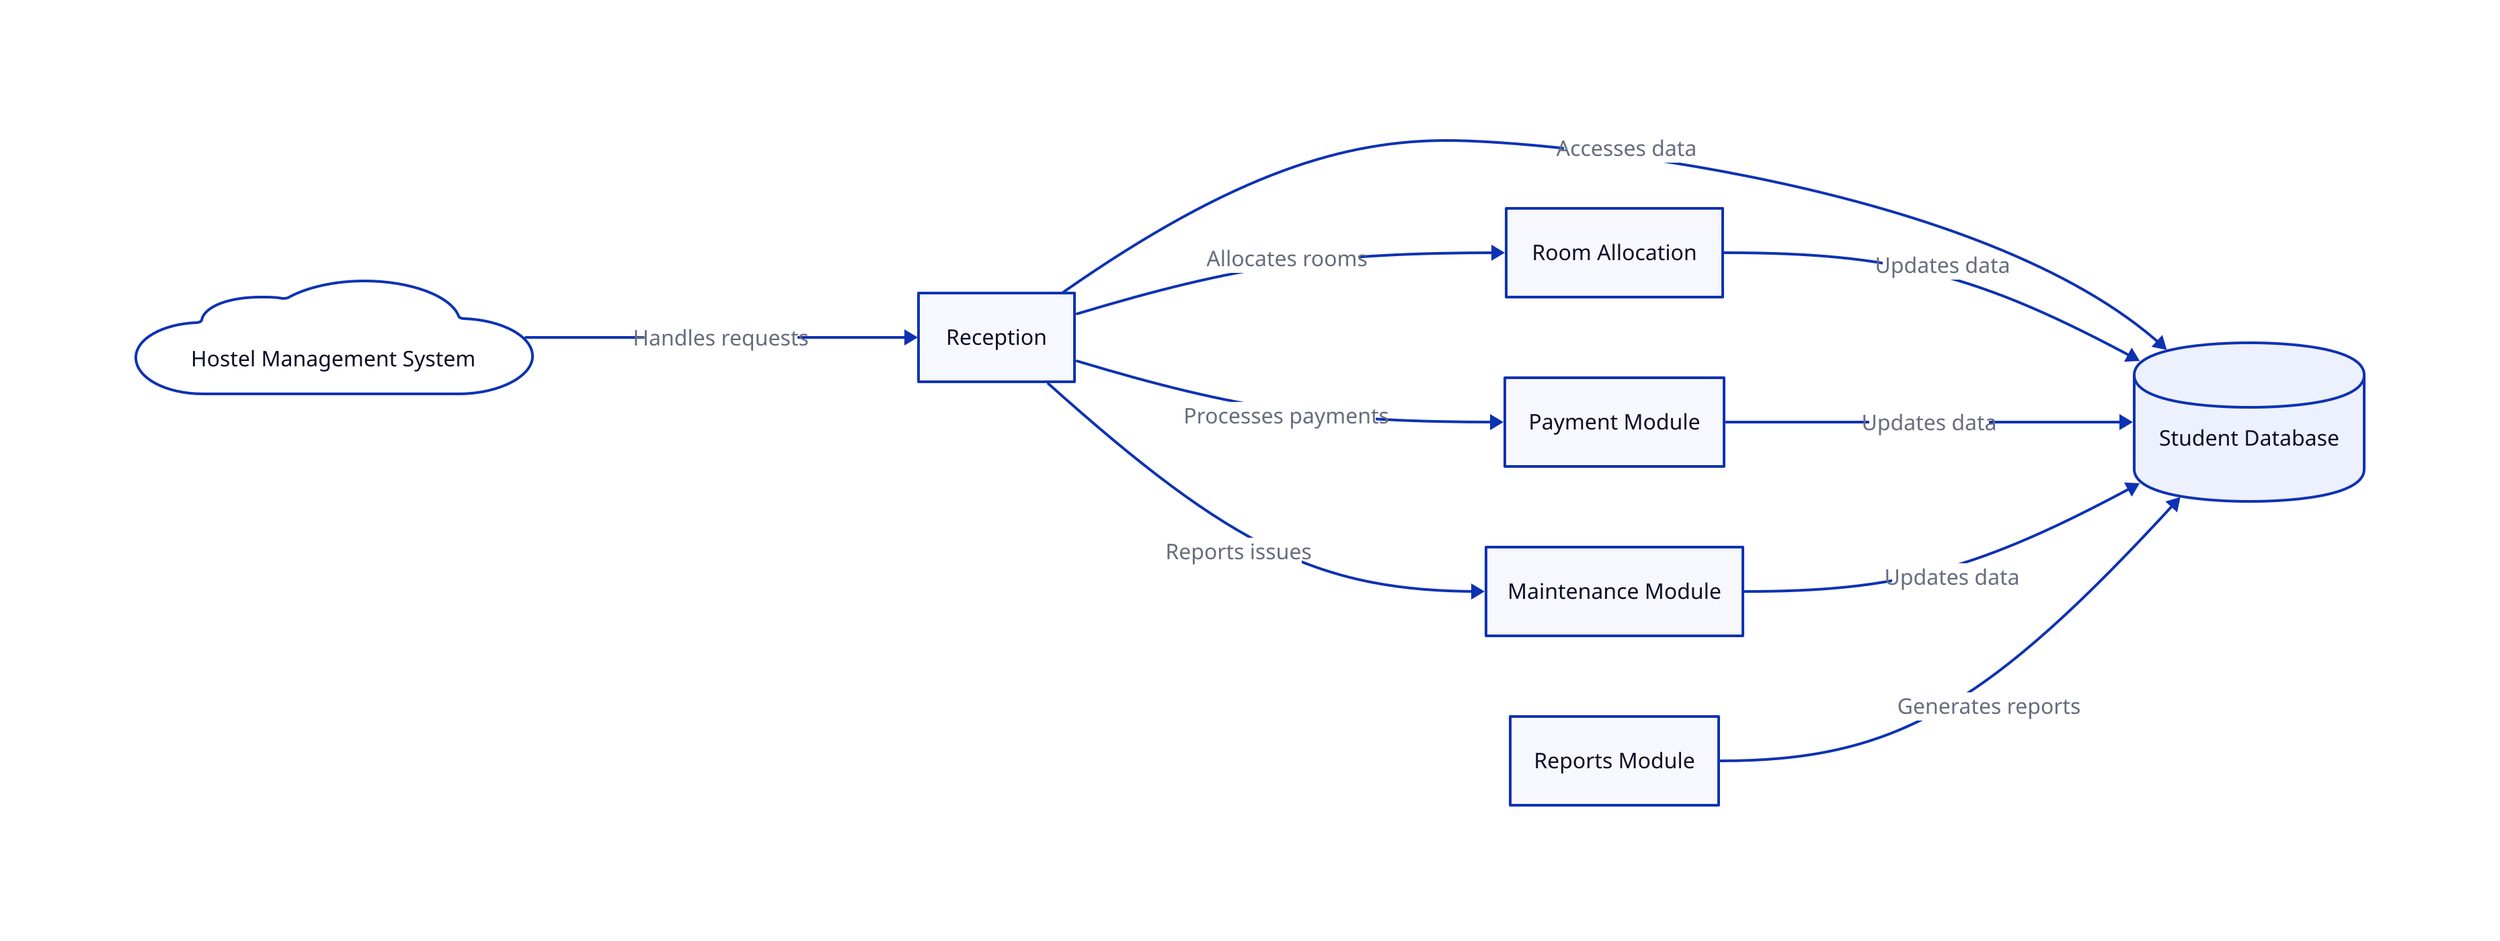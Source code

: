 direction: right

Hostel_Management_System: {
  shape: cloud
  label: "Hostel Management System"
}

Reception: {
  shape: rectangle
  label: "Reception"
}

Student_Database: {
  shape: cylinder
  label: "Student Database"
}

Room_Allocation: {
  shape: rectangle
  label: "Room Allocation"
}

Payment_Module: {
  shape: rectangle
  label: "Payment Module"
}

Maintenance_Module: {
  shape: rectangle
  label: "Maintenance Module"
}

Reports_Module: {
  shape: rectangle
  label: "Reports Module"
}


Hostel_Management_System -> Reception: "Handles requests"
Reception -> Student_Database: "Accesses data"
Reception -> Room_Allocation: "Allocates rooms"
Reception -> Payment_Module: "Processes payments"
Reception -> Maintenance_Module: "Reports issues"
Room_Allocation -> Student_Database: "Updates data"
Payment_Module -> Student_Database: "Updates data"
Maintenance_Module -> Student_Database: "Updates data"
Reports_Module -> Student_Database: "Generates reports"